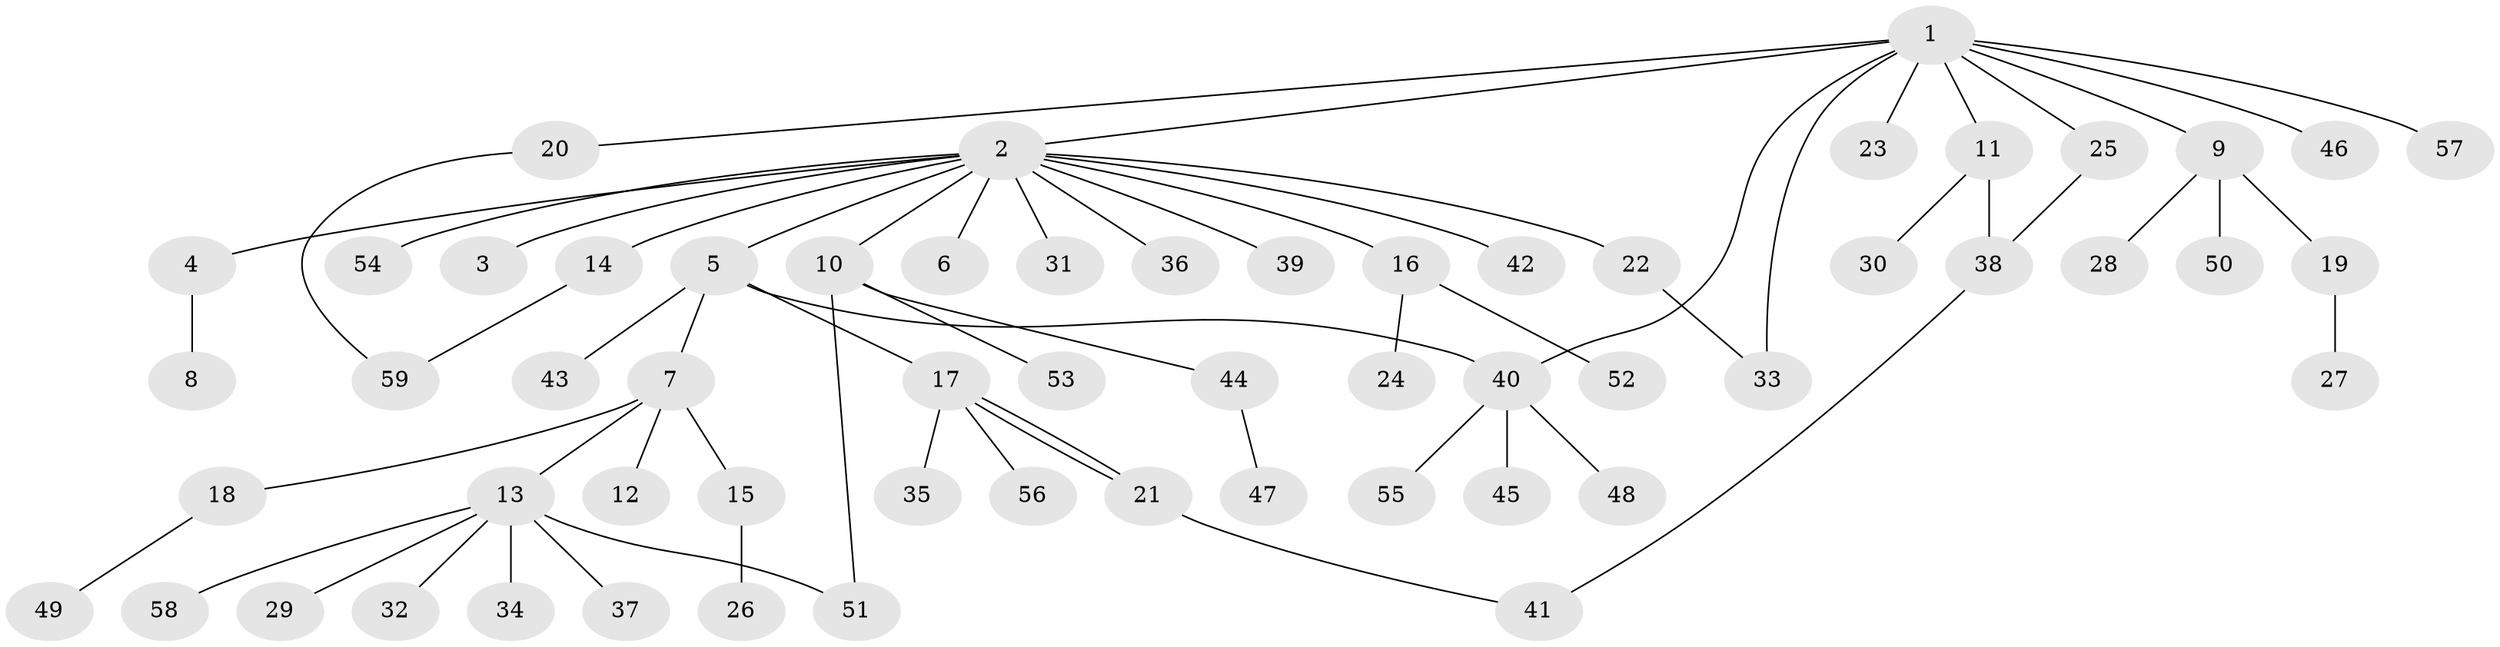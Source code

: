 // Generated by graph-tools (version 1.1) at 2025/47/03/09/25 04:47:42]
// undirected, 59 vertices, 65 edges
graph export_dot {
graph [start="1"]
  node [color=gray90,style=filled];
  1;
  2;
  3;
  4;
  5;
  6;
  7;
  8;
  9;
  10;
  11;
  12;
  13;
  14;
  15;
  16;
  17;
  18;
  19;
  20;
  21;
  22;
  23;
  24;
  25;
  26;
  27;
  28;
  29;
  30;
  31;
  32;
  33;
  34;
  35;
  36;
  37;
  38;
  39;
  40;
  41;
  42;
  43;
  44;
  45;
  46;
  47;
  48;
  49;
  50;
  51;
  52;
  53;
  54;
  55;
  56;
  57;
  58;
  59;
  1 -- 2;
  1 -- 9;
  1 -- 11;
  1 -- 20;
  1 -- 23;
  1 -- 25;
  1 -- 33;
  1 -- 40;
  1 -- 46;
  1 -- 57;
  2 -- 3;
  2 -- 4;
  2 -- 5;
  2 -- 6;
  2 -- 10;
  2 -- 14;
  2 -- 16;
  2 -- 22;
  2 -- 31;
  2 -- 36;
  2 -- 39;
  2 -- 42;
  2 -- 54;
  4 -- 8;
  5 -- 7;
  5 -- 17;
  5 -- 40;
  5 -- 43;
  7 -- 12;
  7 -- 13;
  7 -- 15;
  7 -- 18;
  9 -- 19;
  9 -- 28;
  9 -- 50;
  10 -- 44;
  10 -- 51;
  10 -- 53;
  11 -- 30;
  11 -- 38;
  13 -- 29;
  13 -- 32;
  13 -- 34;
  13 -- 37;
  13 -- 51;
  13 -- 58;
  14 -- 59;
  15 -- 26;
  16 -- 24;
  16 -- 52;
  17 -- 21;
  17 -- 21;
  17 -- 35;
  17 -- 56;
  18 -- 49;
  19 -- 27;
  20 -- 59;
  21 -- 41;
  22 -- 33;
  25 -- 38;
  38 -- 41;
  40 -- 45;
  40 -- 48;
  40 -- 55;
  44 -- 47;
}
